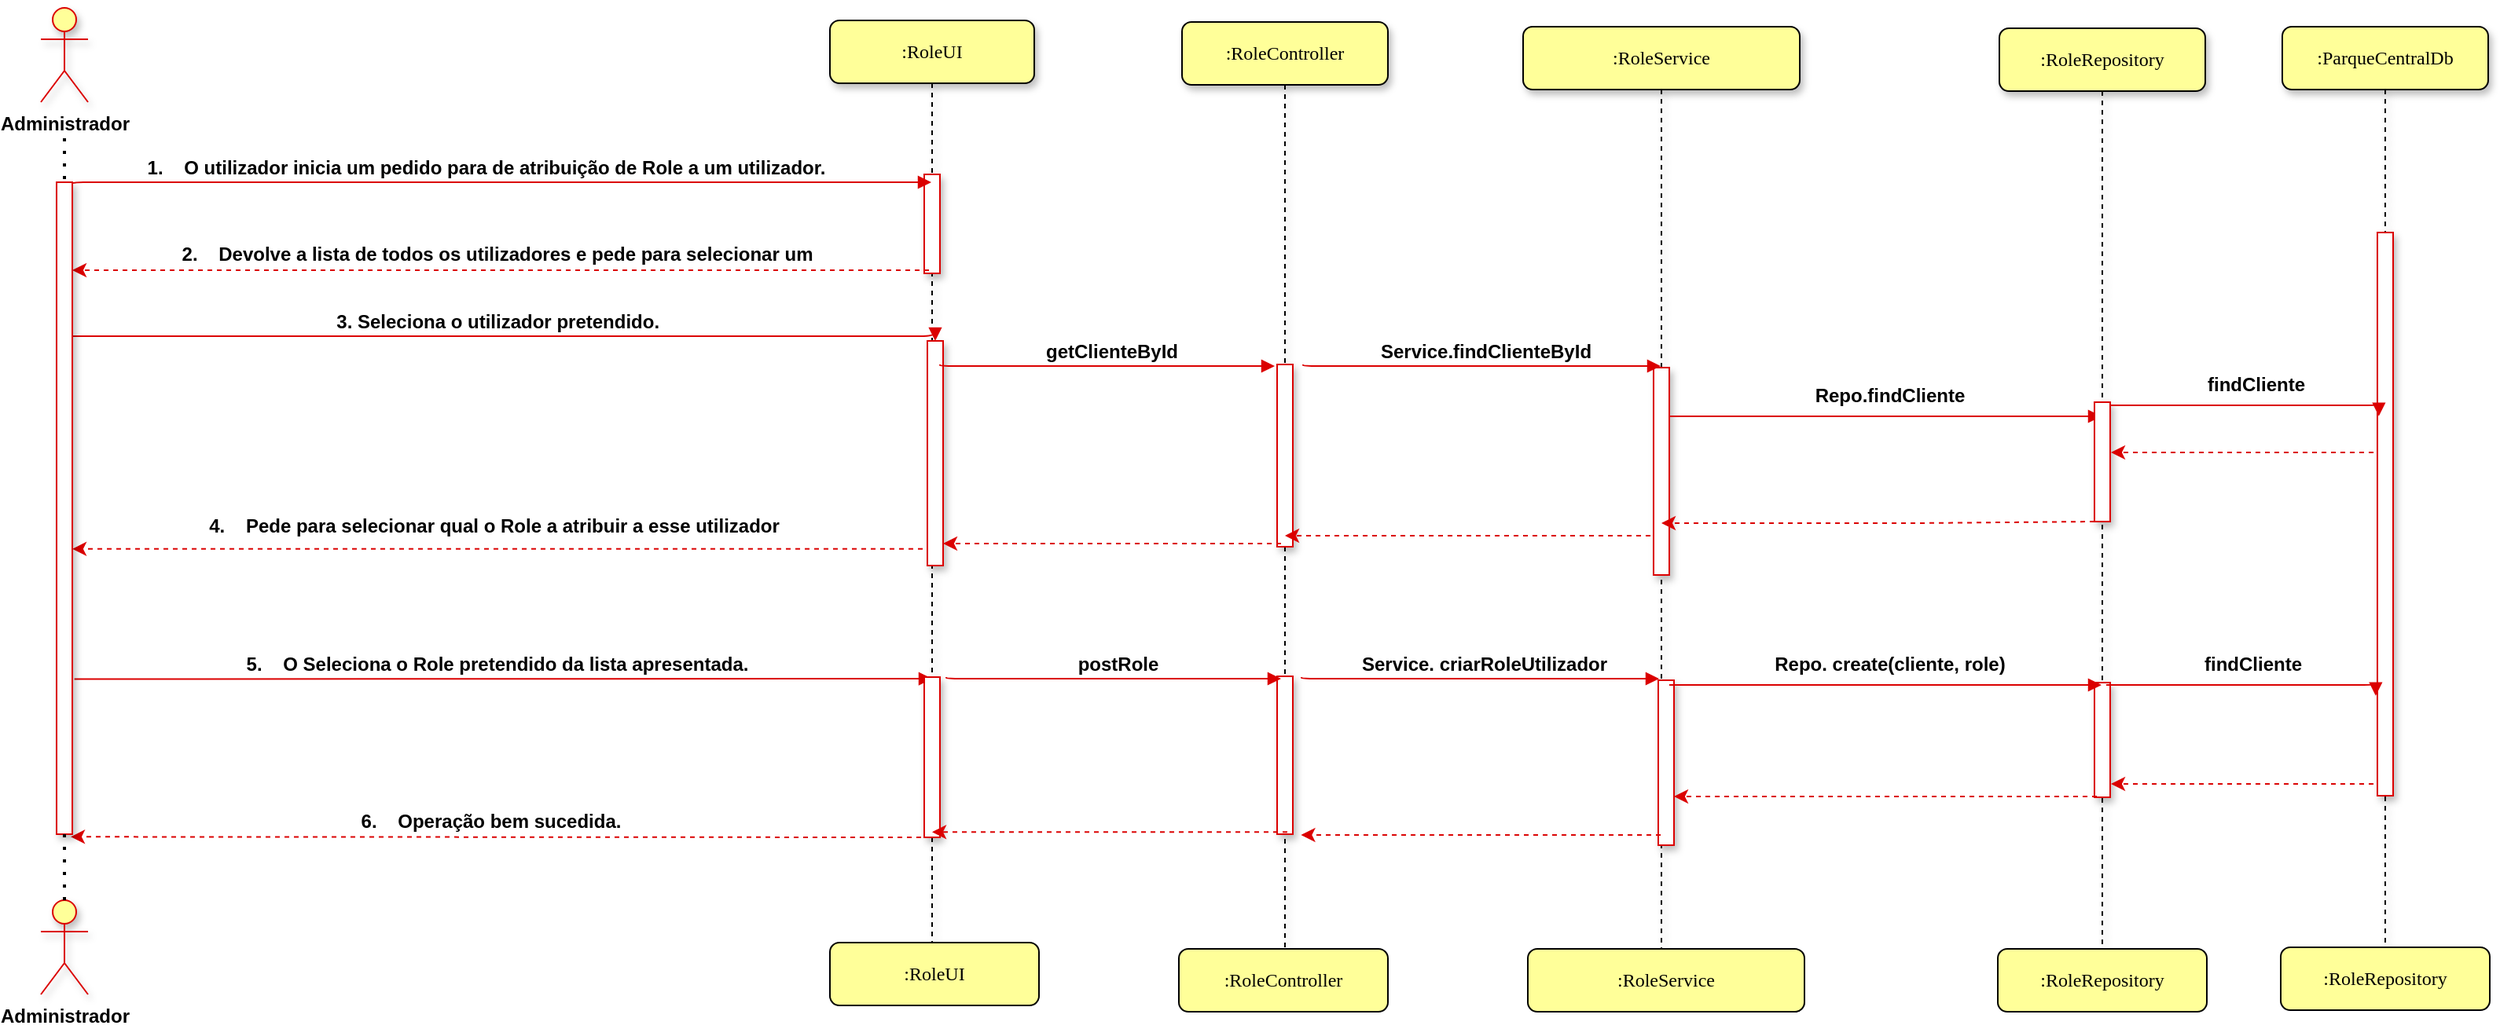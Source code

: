 <mxfile version="13.9.9" type="device"><diagram name="Page-1" id="13e1069c-82ec-6db2-03f1-153e76fe0fe0"><mxGraphModel dx="1440" dy="689" grid="0" gridSize="10" guides="1" tooltips="1" connect="1" arrows="1" fold="1" page="1" pageScale="1" pageWidth="1100" pageHeight="850" background="#ffffff" math="0" shadow="0"><root><mxCell id="0"/><mxCell id="1" parent="0"/><mxCell id="7baba1c4bc27f4b0-2" value=":RoleUI" style="shape=umlLifeline;perimeter=lifelinePerimeter;whiteSpace=wrap;html=1;container=1;collapsible=0;recursiveResize=0;outlineConnect=0;rounded=1;shadow=1;comic=0;labelBackgroundColor=none;strokeWidth=1;fontFamily=Verdana;fontSize=12;align=center;fillColor=#FFFF99;" parent="1" vertex="1"><mxGeometry x="586" y="73" width="130" height="613" as="geometry"/></mxCell><mxCell id="pMVUW8h6Jyfo9VcVifd9-5" value="" style="html=1;points=[];perimeter=orthogonalPerimeter;rounded=0;shadow=1;comic=0;labelBackgroundColor=none;strokeWidth=1;fontFamily=Verdana;fontSize=12;align=center;strokeColor=#DB0000;" parent="7baba1c4bc27f4b0-2" vertex="1"><mxGeometry x="62" y="204" width="10" height="143" as="geometry"/></mxCell><mxCell id="7baba1c4bc27f4b0-10" value="" style="html=1;points=[];perimeter=orthogonalPerimeter;rounded=0;shadow=1;comic=0;labelBackgroundColor=none;strokeWidth=1;fontFamily=Verdana;fontSize=12;align=center;strokeColor=#DB0000;" parent="7baba1c4bc27f4b0-2" vertex="1"><mxGeometry x="60" y="98" width="10" height="63" as="geometry"/></mxCell><mxCell id="7baba1c4bc27f4b0-11" value="&lt;b&gt;&lt;font style=&quot;font-size: 12px&quot; face=&quot;Helvetica&quot;&gt;1.&amp;nbsp;&amp;nbsp; &amp;nbsp;O utilizador inicia um pedido para de atribuição de Role a um utilizador. &lt;br&gt;&lt;/font&gt;&lt;/b&gt;" style="html=1;verticalAlign=bottom;endArrow=block;labelBackgroundColor=none;fontFamily=Verdana;fontSize=9;edgeStyle=elbowEdgeStyle;elbow=vertical;exitX=1.1;exitY=0.009;exitDx=0;exitDy=0;exitPerimeter=0;strokeColor=#DB0000;" parent="1" target="7baba1c4bc27f4b0-2" edge="1"><mxGeometry x="-0.022" relative="1" as="geometry"><mxPoint x="101" y="181.458" as="sourcePoint"/><mxPoint x="918.5" y="181" as="targetPoint"/><mxPoint as="offset"/><Array as="points"><mxPoint x="250" y="176"/></Array></mxGeometry></mxCell><mxCell id="pMVUW8h6Jyfo9VcVifd9-2" value="&lt;font style=&quot;font-size: 12px&quot;&gt;&lt;b&gt;&lt;font style=&quot;font-size: 12px&quot; face=&quot;Helvetica&quot;&gt;2.&amp;nbsp; &amp;nbsp; Devolve a lista de todos os utilizadores e pede para selecionar um&lt;br&gt;&lt;/font&gt;&lt;/b&gt;&lt;/font&gt;" style="endArrow=classic;html=1;dashed=1;exitX=0.3;exitY=1;exitDx=0;exitDy=0;exitPerimeter=0;strokeColor=#DB0000;" parent="1" edge="1"><mxGeometry x="0.009" y="-10" width="50" height="50" relative="1" as="geometry"><mxPoint x="649" y="232" as="sourcePoint"/><mxPoint x="104" y="232" as="targetPoint"/><mxPoint as="offset"/></mxGeometry></mxCell><mxCell id="pMVUW8h6Jyfo9VcVifd9-4" value="&lt;font style=&quot;font-size: 12px&quot; face=&quot;Helvetica&quot;&gt;&lt;b&gt;3. Seleciona o utilizador pretendido.&amp;nbsp; &amp;nbsp;&amp;nbsp;&lt;br&gt;&lt;/b&gt;&lt;/font&gt;" style="html=1;verticalAlign=bottom;endArrow=block;labelBackgroundColor=none;fontFamily=Verdana;fontSize=10;edgeStyle=elbowEdgeStyle;elbow=vertical;strokeColor=#DB0000;" parent="1" target="pMVUW8h6Jyfo9VcVifd9-5" edge="1"><mxGeometry x="0.005" relative="1" as="geometry"><mxPoint x="103" y="274" as="sourcePoint"/><mxPoint x="918" y="252" as="targetPoint"/><Array as="points"><mxPoint x="555" y="274"/><mxPoint x="550" y="337"/><mxPoint x="430" y="381"/><mxPoint x="396" y="365"/><mxPoint x="556" y="266"/><mxPoint x="546" y="294"/><mxPoint x="151" y="252"/></Array><mxPoint as="offset"/></mxGeometry></mxCell><mxCell id="pMVUW8h6Jyfo9VcVifd9-7" value="&lt;b&gt;&lt;font face=&quot;Helvetica&quot;&gt;5.&amp;nbsp;&amp;nbsp; &amp;nbsp;O Seleciona o Role pretendido da lista apresentada.&lt;/font&gt;&lt;/b&gt;" style="html=1;verticalAlign=bottom;endArrow=block;labelBackgroundColor=none;fontFamily=Verdana;fontSize=12;edgeStyle=elbowEdgeStyle;elbow=vertical;strokeColor=#DB0000;exitX=1.133;exitY=0.762;exitDx=0;exitDy=0;exitPerimeter=0;" parent="1" source="X0Dhw0XQvz3T7TuyaB4J-3" edge="1"><mxGeometry x="-0.014" relative="1" as="geometry"><mxPoint x="154" y="422" as="sourcePoint"/><mxPoint x="651" y="492" as="targetPoint"/><mxPoint as="offset"/><Array as="points"><mxPoint x="421" y="492"/><mxPoint x="191" y="315"/></Array></mxGeometry></mxCell><mxCell id="pMVUW8h6Jyfo9VcVifd9-10" value="&lt;font style=&quot;font-size: 12px&quot;&gt;&lt;b&gt;6.&amp;nbsp; &amp;nbsp; Operação bem sucedida.&lt;br&gt;&lt;/b&gt;&lt;/font&gt;" style="endArrow=classic;html=1;dashed=1;exitX=0.4;exitY=1;exitDx=0;exitDy=0;exitPerimeter=0;strokeColor=#DB0000;entryX=0.9;entryY=1.004;entryDx=0;entryDy=0;entryPerimeter=0;" parent="1" source="pMVUW8h6Jyfo9VcVifd9-6" target="X0Dhw0XQvz3T7TuyaB4J-3" edge="1"><mxGeometry x="0.024" y="-10" width="50" height="50" relative="1" as="geometry"><mxPoint x="257.5" y="620" as="sourcePoint"/><mxPoint x="102.5" y="344" as="targetPoint"/><mxPoint as="offset"/></mxGeometry></mxCell><mxCell id="3kV7hZUOFP5L9IreUfIL-2" value="&lt;font style=&quot;font-size: 12px&quot;&gt;&lt;b&gt;4.&amp;nbsp;&amp;nbsp; &amp;nbsp;Pede para selecionar qual o Role a atribuir a esse utilizador&lt;br&gt;&lt;/b&gt;&lt;/font&gt;" style="endArrow=classic;html=1;dashed=1;exitX=-0.3;exitY=0.926;exitDx=0;exitDy=0;exitPerimeter=0;strokeColor=#DB0000;" parent="1" source="pMVUW8h6Jyfo9VcVifd9-5" target="X0Dhw0XQvz3T7TuyaB4J-3" edge="1"><mxGeometry x="0.009" y="-14" width="50" height="50" relative="1" as="geometry"><mxPoint x="668" y="360" as="sourcePoint"/><mxPoint x="95" y="291" as="targetPoint"/><mxPoint as="offset"/></mxGeometry></mxCell><mxCell id="X0Dhw0XQvz3T7TuyaB4J-1" value="&lt;b&gt;Administrador&lt;/b&gt;" style="shape=umlActor;verticalLabelPosition=bottom;verticalAlign=top;html=1;outlineConnect=0;strokeColor=#DB0000;fillColor=#FFFF99;shadow=1;sketch=0;" parent="1" vertex="1"><mxGeometry x="84" y="65" width="30" height="60" as="geometry"/></mxCell><mxCell id="X0Dhw0XQvz3T7TuyaB4J-3" value="" style="html=1;points=[];perimeter=orthogonalPerimeter;rounded=0;shadow=1;comic=0;labelBackgroundColor=none;strokeWidth=1;fontFamily=Verdana;fontSize=12;align=center;fillColor=#FFFFFF;strokeColor=#DB0000;gradientDirection=east;gradientColor=#FFFFFF;" parent="1" vertex="1"><mxGeometry x="94" y="176" width="10" height="415" as="geometry"/></mxCell><mxCell id="X0Dhw0XQvz3T7TuyaB4J-5" value="&lt;b&gt;Administrador&lt;/b&gt;" style="shape=umlActor;verticalLabelPosition=bottom;verticalAlign=top;html=1;outlineConnect=0;strokeColor=#DB0000;fillColor=#FFFF99;shadow=1;" parent="1" vertex="1"><mxGeometry x="84" y="633" width="30" height="60" as="geometry"/></mxCell><mxCell id="X0Dhw0XQvz3T7TuyaB4J-6" value="" style="endArrow=none;dashed=1;html=1;dashPattern=1 3;strokeWidth=2;entryX=0.5;entryY=0.994;entryDx=0;entryDy=0;entryPerimeter=0;" parent="1" source="X0Dhw0XQvz3T7TuyaB4J-5" target="X0Dhw0XQvz3T7TuyaB4J-3" edge="1"><mxGeometry width="50" height="50" relative="1" as="geometry"><mxPoint x="279" y="526" as="sourcePoint"/><mxPoint x="279" y="487" as="targetPoint"/></mxGeometry></mxCell><mxCell id="X0Dhw0XQvz3T7TuyaB4J-8" value="" style="endArrow=none;dashed=1;html=1;dashPattern=1 3;strokeWidth=2;" parent="1" target="X0Dhw0XQvz3T7TuyaB4J-3" edge="1"><mxGeometry width="50" height="50" relative="1" as="geometry"><mxPoint x="99" y="148" as="sourcePoint"/><mxPoint x="100" y="182" as="targetPoint"/></mxGeometry></mxCell><mxCell id="q9sr94St-gthnET_dzkQ-14" value=":RoleUI" style="shape=umlLifeline;perimeter=lifelinePerimeter;whiteSpace=wrap;html=1;container=1;collapsible=0;recursiveResize=0;outlineConnect=0;rounded=1;shadow=0;comic=0;labelBackgroundColor=none;strokeWidth=1;fontFamily=Verdana;fontSize=12;align=center;fillColor=#FFFF99;" parent="1" vertex="1"><mxGeometry x="586" y="660" width="133" height="40" as="geometry"/></mxCell><mxCell id="pMVUW8h6Jyfo9VcVifd9-6" value="" style="html=1;points=[];perimeter=orthogonalPerimeter;rounded=0;shadow=1;comic=0;labelBackgroundColor=none;strokeWidth=1;fontFamily=Verdana;fontSize=12;align=center;strokeColor=#DB0000;" parent="1" vertex="1"><mxGeometry x="646" y="491" width="10" height="102" as="geometry"/></mxCell><mxCell id="HO-CnpsSgoQ66-Zrgcwu-2" value=":RoleService" style="shape=umlLifeline;perimeter=lifelinePerimeter;whiteSpace=wrap;html=1;container=1;collapsible=0;recursiveResize=0;outlineConnect=0;rounded=1;shadow=1;comic=0;labelBackgroundColor=none;strokeWidth=1;fontFamily=Verdana;fontSize=12;align=center;fillColor=#FFFF99;" parent="1" vertex="1"><mxGeometry x="1027" y="77" width="176" height="602" as="geometry"/></mxCell><mxCell id="HO-CnpsSgoQ66-Zrgcwu-3" value="" style="html=1;points=[];perimeter=orthogonalPerimeter;rounded=0;shadow=1;comic=0;labelBackgroundColor=none;strokeWidth=1;fontFamily=Verdana;fontSize=12;align=center;strokeColor=#DB0000;" parent="HO-CnpsSgoQ66-Zrgcwu-2" vertex="1"><mxGeometry x="83" y="217" width="10" height="132" as="geometry"/></mxCell><mxCell id="HO-CnpsSgoQ66-Zrgcwu-5" value=":RoleService" style="shape=umlLifeline;perimeter=lifelinePerimeter;whiteSpace=wrap;html=1;container=1;collapsible=0;recursiveResize=0;outlineConnect=0;rounded=1;shadow=0;comic=0;labelBackgroundColor=none;strokeWidth=1;fontFamily=Verdana;fontSize=12;align=center;fillColor=#FFFF99;" parent="1" vertex="1"><mxGeometry x="1030" y="664" width="176" height="40" as="geometry"/></mxCell><mxCell id="HO-CnpsSgoQ66-Zrgcwu-7" value="" style="html=1;points=[];perimeter=orthogonalPerimeter;rounded=0;shadow=1;comic=0;labelBackgroundColor=none;strokeWidth=1;fontFamily=Verdana;fontSize=12;align=center;strokeColor=#DB0000;" parent="1" vertex="1"><mxGeometry x="1113" y="493" width="10" height="105" as="geometry"/></mxCell><mxCell id="HO-CnpsSgoQ66-Zrgcwu-16" value="" style="html=1;verticalAlign=bottom;endArrow=block;labelBackgroundColor=none;fontFamily=Verdana;fontSize=9;edgeStyle=elbowEdgeStyle;elbow=vertical;strokeColor=#DB0000;" parent="1" source="HO-CnpsSgoQ66-Zrgcwu-3" target="HO-CnpsSgoQ66-Zrgcwu-29" edge="1"><mxGeometry x="-0.081" relative="1" as="geometry"><mxPoint x="936" y="410" as="sourcePoint"/><mxPoint x="1214.72" y="355" as="targetPoint"/><mxPoint as="offset"/><Array as="points"><mxPoint x="1158" y="325"/><mxPoint x="1117" y="415"/><mxPoint x="1125" y="380"/><mxPoint x="1049.72" y="355"/></Array></mxGeometry></mxCell><mxCell id="hkRh3CUM9l3x5wzRTB97-1" value="&lt;b&gt;&lt;font style=&quot;font-size: 12px&quot; face=&quot;Helvetica&quot;&gt;Repo.findCliente&lt;br&gt;&lt;/font&gt;&lt;/b&gt;" style="edgeLabel;html=1;align=center;verticalAlign=middle;resizable=0;points=[];" parent="HO-CnpsSgoQ66-Zrgcwu-16" vertex="1" connectable="0"><mxGeometry x="-0.032" y="9" relative="1" as="geometry"><mxPoint x="6.41" y="-4" as="offset"/></mxGeometry></mxCell><mxCell id="HO-CnpsSgoQ66-Zrgcwu-29" value=":RoleRepository" style="shape=umlLifeline;perimeter=lifelinePerimeter;whiteSpace=wrap;html=1;container=1;collapsible=0;recursiveResize=0;outlineConnect=0;rounded=1;shadow=1;comic=0;labelBackgroundColor=none;strokeWidth=1;fontFamily=Verdana;fontSize=12;align=center;fillColor=#FFFF99;" parent="1" vertex="1"><mxGeometry x="1330" y="78" width="131" height="613" as="geometry"/></mxCell><mxCell id="HO-CnpsSgoQ66-Zrgcwu-17" value="" style="html=1;points=[];perimeter=orthogonalPerimeter;rounded=0;shadow=1;comic=0;labelBackgroundColor=none;strokeWidth=1;fontFamily=Verdana;fontSize=12;align=center;strokeColor=#DB0000;" parent="HO-CnpsSgoQ66-Zrgcwu-29" vertex="1"><mxGeometry x="60.5" y="238" width="10" height="76" as="geometry"/></mxCell><mxCell id="HO-CnpsSgoQ66-Zrgcwu-12" value="" style="html=1;points=[];perimeter=orthogonalPerimeter;rounded=0;shadow=1;comic=0;labelBackgroundColor=none;strokeWidth=1;fontFamily=Verdana;fontSize=12;align=center;strokeColor=#DB0000;" parent="HO-CnpsSgoQ66-Zrgcwu-29" vertex="1"><mxGeometry x="60.5" y="416.5" width="10" height="73" as="geometry"/></mxCell><mxCell id="HO-CnpsSgoQ66-Zrgcwu-30" value=":RoleRepository" style="shape=umlLifeline;perimeter=lifelinePerimeter;whiteSpace=wrap;html=1;container=1;collapsible=0;recursiveResize=0;outlineConnect=0;rounded=1;shadow=0;comic=0;labelBackgroundColor=none;strokeWidth=1;fontFamily=Verdana;fontSize=12;align=center;fillColor=#FFFF99;" parent="1" vertex="1"><mxGeometry x="1329" y="664" width="133" height="40" as="geometry"/></mxCell><mxCell id="PQgjuC1xGH64fKFaaDpx-1" value=":RoleController" style="shape=umlLifeline;perimeter=lifelinePerimeter;whiteSpace=wrap;html=1;container=1;collapsible=0;recursiveResize=0;outlineConnect=0;rounded=1;shadow=1;comic=0;labelBackgroundColor=none;strokeWidth=1;fontFamily=Verdana;fontSize=12;align=center;fillColor=#FFFF99;" parent="1" vertex="1"><mxGeometry x="810" y="74" width="131" height="602" as="geometry"/></mxCell><mxCell id="PQgjuC1xGH64fKFaaDpx-2" value="" style="html=1;points=[];perimeter=orthogonalPerimeter;rounded=0;shadow=1;comic=0;labelBackgroundColor=none;strokeWidth=1;fontFamily=Verdana;fontSize=12;align=center;strokeColor=#DB0000;" parent="PQgjuC1xGH64fKFaaDpx-1" vertex="1"><mxGeometry x="60.5" y="218" width="10" height="116" as="geometry"/></mxCell><mxCell id="PQgjuC1xGH64fKFaaDpx-3" value="" style="html=1;points=[];perimeter=orthogonalPerimeter;rounded=0;shadow=1;comic=0;labelBackgroundColor=none;strokeWidth=1;fontFamily=Verdana;fontSize=12;align=center;strokeColor=#DB0000;" parent="PQgjuC1xGH64fKFaaDpx-1" vertex="1"><mxGeometry x="60.5" y="416.5" width="10" height="100.5" as="geometry"/></mxCell><mxCell id="PQgjuC1xGH64fKFaaDpx-4" value=":RoleController" style="shape=umlLifeline;perimeter=lifelinePerimeter;whiteSpace=wrap;html=1;container=1;collapsible=0;recursiveResize=0;outlineConnect=0;rounded=1;shadow=0;comic=0;labelBackgroundColor=none;strokeWidth=1;fontFamily=Verdana;fontSize=12;align=center;fillColor=#FFFF99;" parent="1" vertex="1"><mxGeometry x="808" y="664" width="133" height="40" as="geometry"/></mxCell><mxCell id="PQgjuC1xGH64fKFaaDpx-5" value="&lt;b&gt;&lt;font style=&quot;font-size: 12px&quot; face=&quot;Helvetica&quot;&gt;Service.findClienteById&lt;br&gt;&lt;/font&gt;&lt;/b&gt;" style="html=1;verticalAlign=bottom;endArrow=block;labelBackgroundColor=none;fontFamily=Verdana;fontSize=9;edgeStyle=elbowEdgeStyle;elbow=vertical;strokeColor=#DB0000;" parent="1" target="HO-CnpsSgoQ66-Zrgcwu-2" edge="1"><mxGeometry x="0.023" relative="1" as="geometry"><mxPoint x="887" y="292" as="sourcePoint"/><mxPoint x="1100" y="293" as="targetPoint"/><mxPoint as="offset"/><Array as="points"><mxPoint x="1131" y="293"/><mxPoint x="1036" y="362"/><mxPoint x="1044" y="198"/><mxPoint x="988" y="198"/></Array></mxGeometry></mxCell><mxCell id="PQgjuC1xGH64fKFaaDpx-6" value="&lt;b&gt;&lt;font style=&quot;font-size: 12px&quot; face=&quot;Helvetica&quot;&gt;postRole&lt;br&gt;&lt;/font&gt;&lt;/b&gt;" style="html=1;verticalAlign=bottom;endArrow=block;labelBackgroundColor=none;fontFamily=Verdana;fontSize=9;edgeStyle=elbowEdgeStyle;elbow=vertical;strokeColor=#DB0000;" parent="1" edge="1"><mxGeometry x="0.023" relative="1" as="geometry"><mxPoint x="660" y="491" as="sourcePoint"/><mxPoint x="873" y="492" as="targetPoint"/><mxPoint as="offset"/><Array as="points"><mxPoint x="904" y="492"/><mxPoint x="809" y="561"/><mxPoint x="817" y="397"/><mxPoint x="761" y="397"/></Array></mxGeometry></mxCell><mxCell id="PQgjuC1xGH64fKFaaDpx-7" value="&lt;b&gt;&lt;font style=&quot;font-size: 12px&quot; face=&quot;Helvetica&quot;&gt;getClienteById&lt;br&gt;&lt;/font&gt;&lt;/b&gt;" style="html=1;verticalAlign=bottom;endArrow=block;labelBackgroundColor=none;fontFamily=Verdana;fontSize=9;edgeStyle=elbowEdgeStyle;elbow=vertical;strokeColor=#DB0000;" parent="1" edge="1"><mxGeometry x="0.023" relative="1" as="geometry"><mxPoint x="656" y="292" as="sourcePoint"/><mxPoint x="869" y="293" as="targetPoint"/><mxPoint as="offset"/><Array as="points"><mxPoint x="900" y="293"/><mxPoint x="805" y="362"/><mxPoint x="813" y="198"/><mxPoint x="757" y="198"/></Array></mxGeometry></mxCell><mxCell id="PQgjuC1xGH64fKFaaDpx-9" value="&lt;b&gt;&lt;font style=&quot;font-size: 12px&quot; face=&quot;Helvetica&quot;&gt;Service. criarRoleUtilizador&lt;br&gt;&lt;/font&gt;&lt;/b&gt;" style="html=1;verticalAlign=bottom;endArrow=block;labelBackgroundColor=none;fontFamily=Verdana;fontSize=9;edgeStyle=elbowEdgeStyle;elbow=vertical;strokeColor=#DB0000;" parent="1" edge="1"><mxGeometry x="0.023" relative="1" as="geometry"><mxPoint x="886" y="491" as="sourcePoint"/><mxPoint x="1113.5" y="492" as="targetPoint"/><mxPoint as="offset"/><Array as="points"><mxPoint x="1130" y="492"/><mxPoint x="1035" y="561"/><mxPoint x="1043" y="397"/><mxPoint x="987" y="397"/></Array></mxGeometry></mxCell><mxCell id="PQgjuC1xGH64fKFaaDpx-10" value="" style="html=1;verticalAlign=bottom;endArrow=block;labelBackgroundColor=none;fontFamily=Verdana;fontSize=9;edgeStyle=elbowEdgeStyle;elbow=vertical;strokeColor=#DB0000;" parent="1" edge="1"><mxGeometry x="-0.081" relative="1" as="geometry"><mxPoint x="1120" y="496" as="sourcePoint"/><mxPoint x="1395" y="496" as="targetPoint"/><mxPoint as="offset"/><Array as="points"><mxPoint x="1158" y="496"/><mxPoint x="1117" y="586"/><mxPoint x="1125" y="551"/><mxPoint x="1049.72" y="526"/></Array></mxGeometry></mxCell><mxCell id="PQgjuC1xGH64fKFaaDpx-11" value="&lt;b&gt;&lt;font style=&quot;font-size: 12px&quot; face=&quot;Helvetica&quot;&gt;Repo. create(cliente, role)&lt;br&gt;&lt;/font&gt;&lt;/b&gt;" style="edgeLabel;html=1;align=center;verticalAlign=middle;resizable=0;points=[];" parent="PQgjuC1xGH64fKFaaDpx-10" vertex="1" connectable="0"><mxGeometry x="-0.032" y="9" relative="1" as="geometry"><mxPoint x="6.41" y="-4" as="offset"/></mxGeometry></mxCell><mxCell id="OhtH4Xg5vt7VlpvBEfUA-1" value=":ParqueCentralDb" style="shape=umlLifeline;perimeter=lifelinePerimeter;whiteSpace=wrap;html=1;container=1;collapsible=0;recursiveResize=0;outlineConnect=0;rounded=1;shadow=1;comic=0;labelBackgroundColor=none;strokeWidth=1;fontFamily=Verdana;fontSize=12;align=center;fillColor=#FFFF99;" vertex="1" parent="1"><mxGeometry x="1510" y="77" width="131" height="613" as="geometry"/></mxCell><mxCell id="OhtH4Xg5vt7VlpvBEfUA-3" value="" style="html=1;points=[];perimeter=orthogonalPerimeter;rounded=0;shadow=1;comic=0;labelBackgroundColor=none;strokeWidth=1;fontFamily=Verdana;fontSize=12;align=center;strokeColor=#DB0000;" vertex="1" parent="OhtH4Xg5vt7VlpvBEfUA-1"><mxGeometry x="60.5" y="131" width="10" height="358.5" as="geometry"/></mxCell><mxCell id="OhtH4Xg5vt7VlpvBEfUA-4" value=":RoleRepository" style="shape=umlLifeline;perimeter=lifelinePerimeter;whiteSpace=wrap;html=1;container=1;collapsible=0;recursiveResize=0;outlineConnect=0;rounded=1;shadow=0;comic=0;labelBackgroundColor=none;strokeWidth=1;fontFamily=Verdana;fontSize=12;align=center;fillColor=#FFFF99;" vertex="1" parent="1"><mxGeometry x="1509" y="663" width="133" height="40" as="geometry"/></mxCell><mxCell id="OhtH4Xg5vt7VlpvBEfUA-5" value="" style="html=1;verticalAlign=bottom;endArrow=block;labelBackgroundColor=none;fontFamily=Verdana;fontSize=9;edgeStyle=elbowEdgeStyle;elbow=vertical;strokeColor=#DB0000;entryX=0.093;entryY=0.326;entryDx=0;entryDy=0;entryPerimeter=0;" edge="1" parent="1" target="OhtH4Xg5vt7VlpvBEfUA-3"><mxGeometry x="-0.081" relative="1" as="geometry"><mxPoint x="1400" y="318" as="sourcePoint"/><mxPoint x="1675" y="318" as="targetPoint"/><mxPoint as="offset"/><Array as="points"><mxPoint x="1438" y="318"/><mxPoint x="1397" y="408"/><mxPoint x="1405" y="373"/><mxPoint x="1329.72" y="348"/></Array></mxGeometry></mxCell><mxCell id="OhtH4Xg5vt7VlpvBEfUA-6" value="&lt;b&gt;&lt;font style=&quot;font-size: 12px&quot; face=&quot;Helvetica&quot;&gt;findCliente&lt;br&gt;&lt;/font&gt;&lt;/b&gt;" style="edgeLabel;html=1;align=center;verticalAlign=middle;resizable=0;points=[];" vertex="1" connectable="0" parent="OhtH4Xg5vt7VlpvBEfUA-5"><mxGeometry x="-0.032" y="9" relative="1" as="geometry"><mxPoint x="6.41" y="-4" as="offset"/></mxGeometry></mxCell><mxCell id="OhtH4Xg5vt7VlpvBEfUA-7" value="&lt;font style=&quot;font-size: 12px&quot;&gt;&lt;b&gt;&lt;br&gt;&lt;/b&gt;&lt;/font&gt;" style="endArrow=classic;html=1;dashed=1;exitX=-0.3;exitY=0.926;exitDx=0;exitDy=0;exitPerimeter=0;strokeColor=#DB0000;" edge="1" parent="1"><mxGeometry x="0.009" y="-14" width="50" height="50" relative="1" as="geometry"><mxPoint x="1568" y="347.998" as="sourcePoint"/><mxPoint x="1401" y="348" as="targetPoint"/><mxPoint as="offset"/></mxGeometry></mxCell><mxCell id="OhtH4Xg5vt7VlpvBEfUA-8" value="&lt;font style=&quot;font-size: 12px&quot;&gt;&lt;b&gt;&lt;br&gt;&lt;/b&gt;&lt;/font&gt;" style="endArrow=classic;html=1;dashed=1;strokeColor=#DB0000;" edge="1" parent="1" source="HO-CnpsSgoQ66-Zrgcwu-17" target="HO-CnpsSgoQ66-Zrgcwu-2"><mxGeometry x="0.009" y="-14" width="50" height="50" relative="1" as="geometry"><mxPoint x="1391" y="347.998" as="sourcePoint"/><mxPoint x="1224" y="348" as="targetPoint"/><mxPoint as="offset"/><Array as="points"><mxPoint x="1278" y="393"/></Array></mxGeometry></mxCell><mxCell id="OhtH4Xg5vt7VlpvBEfUA-9" value="&lt;font style=&quot;font-size: 12px&quot;&gt;&lt;b&gt;&lt;br&gt;&lt;/b&gt;&lt;/font&gt;" style="endArrow=classic;html=1;dashed=1;exitX=-0.3;exitY=0.926;exitDx=0;exitDy=0;exitPerimeter=0;strokeColor=#DB0000;" edge="1" parent="1" target="PQgjuC1xGH64fKFaaDpx-1"><mxGeometry x="0.009" y="-14" width="50" height="50" relative="1" as="geometry"><mxPoint x="1108" y="400.998" as="sourcePoint"/><mxPoint x="941" y="401" as="targetPoint"/><mxPoint as="offset"/></mxGeometry></mxCell><mxCell id="OhtH4Xg5vt7VlpvBEfUA-10" value="&lt;font style=&quot;font-size: 12px&quot;&gt;&lt;b&gt;&lt;br&gt;&lt;/b&gt;&lt;/font&gt;" style="endArrow=classic;html=1;dashed=1;exitX=-0.3;exitY=0.926;exitDx=0;exitDy=0;exitPerimeter=0;strokeColor=#DB0000;" edge="1" parent="1" target="pMVUW8h6Jyfo9VcVifd9-5"><mxGeometry x="0.009" y="-14" width="50" height="50" relative="1" as="geometry"><mxPoint x="873" y="405.998" as="sourcePoint"/><mxPoint x="706" y="406" as="targetPoint"/><mxPoint as="offset"/></mxGeometry></mxCell><mxCell id="OhtH4Xg5vt7VlpvBEfUA-11" value="&lt;font style=&quot;font-size: 12px&quot;&gt;&lt;b&gt;&lt;br&gt;&lt;/b&gt;&lt;/font&gt;" style="endArrow=classic;html=1;dashed=1;exitX=-0.3;exitY=0.926;exitDx=0;exitDy=0;exitPerimeter=0;strokeColor=#DB0000;" edge="1" parent="1"><mxGeometry x="0.009" y="-14" width="50" height="50" relative="1" as="geometry"><mxPoint x="1568" y="558.998" as="sourcePoint"/><mxPoint x="1401" y="559" as="targetPoint"/><mxPoint as="offset"/></mxGeometry></mxCell><mxCell id="OhtH4Xg5vt7VlpvBEfUA-12" value="&lt;font style=&quot;font-size: 12px&quot;&gt;&lt;b&gt;&lt;br&gt;&lt;/b&gt;&lt;/font&gt;" style="endArrow=classic;html=1;dashed=1;exitX=-0.3;exitY=0.926;exitDx=0;exitDy=0;exitPerimeter=0;strokeColor=#DB0000;" edge="1" parent="1"><mxGeometry x="0.009" y="-14" width="50" height="50" relative="1" as="geometry"><mxPoint x="1392" y="566.998" as="sourcePoint"/><mxPoint x="1123" y="567" as="targetPoint"/><mxPoint as="offset"/></mxGeometry></mxCell><mxCell id="OhtH4Xg5vt7VlpvBEfUA-13" value="&lt;font style=&quot;font-size: 12px&quot;&gt;&lt;b&gt;&lt;br&gt;&lt;/b&gt;&lt;/font&gt;" style="endArrow=classic;html=1;dashed=1;strokeColor=#DB0000;entryX=1.521;entryY=1.005;entryDx=0;entryDy=0;entryPerimeter=0;" edge="1" parent="1" source="HO-CnpsSgoQ66-Zrgcwu-2" target="PQgjuC1xGH64fKFaaDpx-3"><mxGeometry x="0.009" y="-14" width="50" height="50" relative="1" as="geometry"><mxPoint x="1108" y="565.568" as="sourcePoint"/><mxPoint x="941" y="565.57" as="targetPoint"/><mxPoint as="offset"/></mxGeometry></mxCell><mxCell id="OhtH4Xg5vt7VlpvBEfUA-14" value="&lt;font style=&quot;font-size: 12px&quot;&gt;&lt;b&gt;&lt;br&gt;&lt;/b&gt;&lt;/font&gt;" style="endArrow=classic;html=1;dashed=1;exitX=-0.3;exitY=0.926;exitDx=0;exitDy=0;exitPerimeter=0;strokeColor=#DB0000;" edge="1" parent="1" target="7baba1c4bc27f4b0-2"><mxGeometry x="0.009" y="-14" width="50" height="50" relative="1" as="geometry"><mxPoint x="877" y="589.568" as="sourcePoint"/><mxPoint x="710" y="589.57" as="targetPoint"/><mxPoint as="offset"/></mxGeometry></mxCell><mxCell id="OhtH4Xg5vt7VlpvBEfUA-15" value="" style="html=1;verticalAlign=bottom;endArrow=block;labelBackgroundColor=none;fontFamily=Verdana;fontSize=9;edgeStyle=elbowEdgeStyle;elbow=vertical;strokeColor=#DB0000;entryX=0.093;entryY=0.326;entryDx=0;entryDy=0;entryPerimeter=0;" edge="1" parent="1"><mxGeometry x="-0.081" relative="1" as="geometry"><mxPoint x="1398" y="496" as="sourcePoint"/><mxPoint x="1569.43" y="502.871" as="targetPoint"/><mxPoint as="offset"/><Array as="points"><mxPoint x="1436" y="496"/><mxPoint x="1395" y="586"/><mxPoint x="1403" y="551"/><mxPoint x="1327.72" y="526"/></Array></mxGeometry></mxCell><mxCell id="OhtH4Xg5vt7VlpvBEfUA-16" value="&lt;b&gt;&lt;font style=&quot;font-size: 12px&quot; face=&quot;Helvetica&quot;&gt;findCliente&lt;br&gt;&lt;/font&gt;&lt;/b&gt;" style="edgeLabel;html=1;align=center;verticalAlign=middle;resizable=0;points=[];" vertex="1" connectable="0" parent="OhtH4Xg5vt7VlpvBEfUA-15"><mxGeometry x="-0.032" y="9" relative="1" as="geometry"><mxPoint x="6.41" y="-4" as="offset"/></mxGeometry></mxCell></root></mxGraphModel></diagram></mxfile>